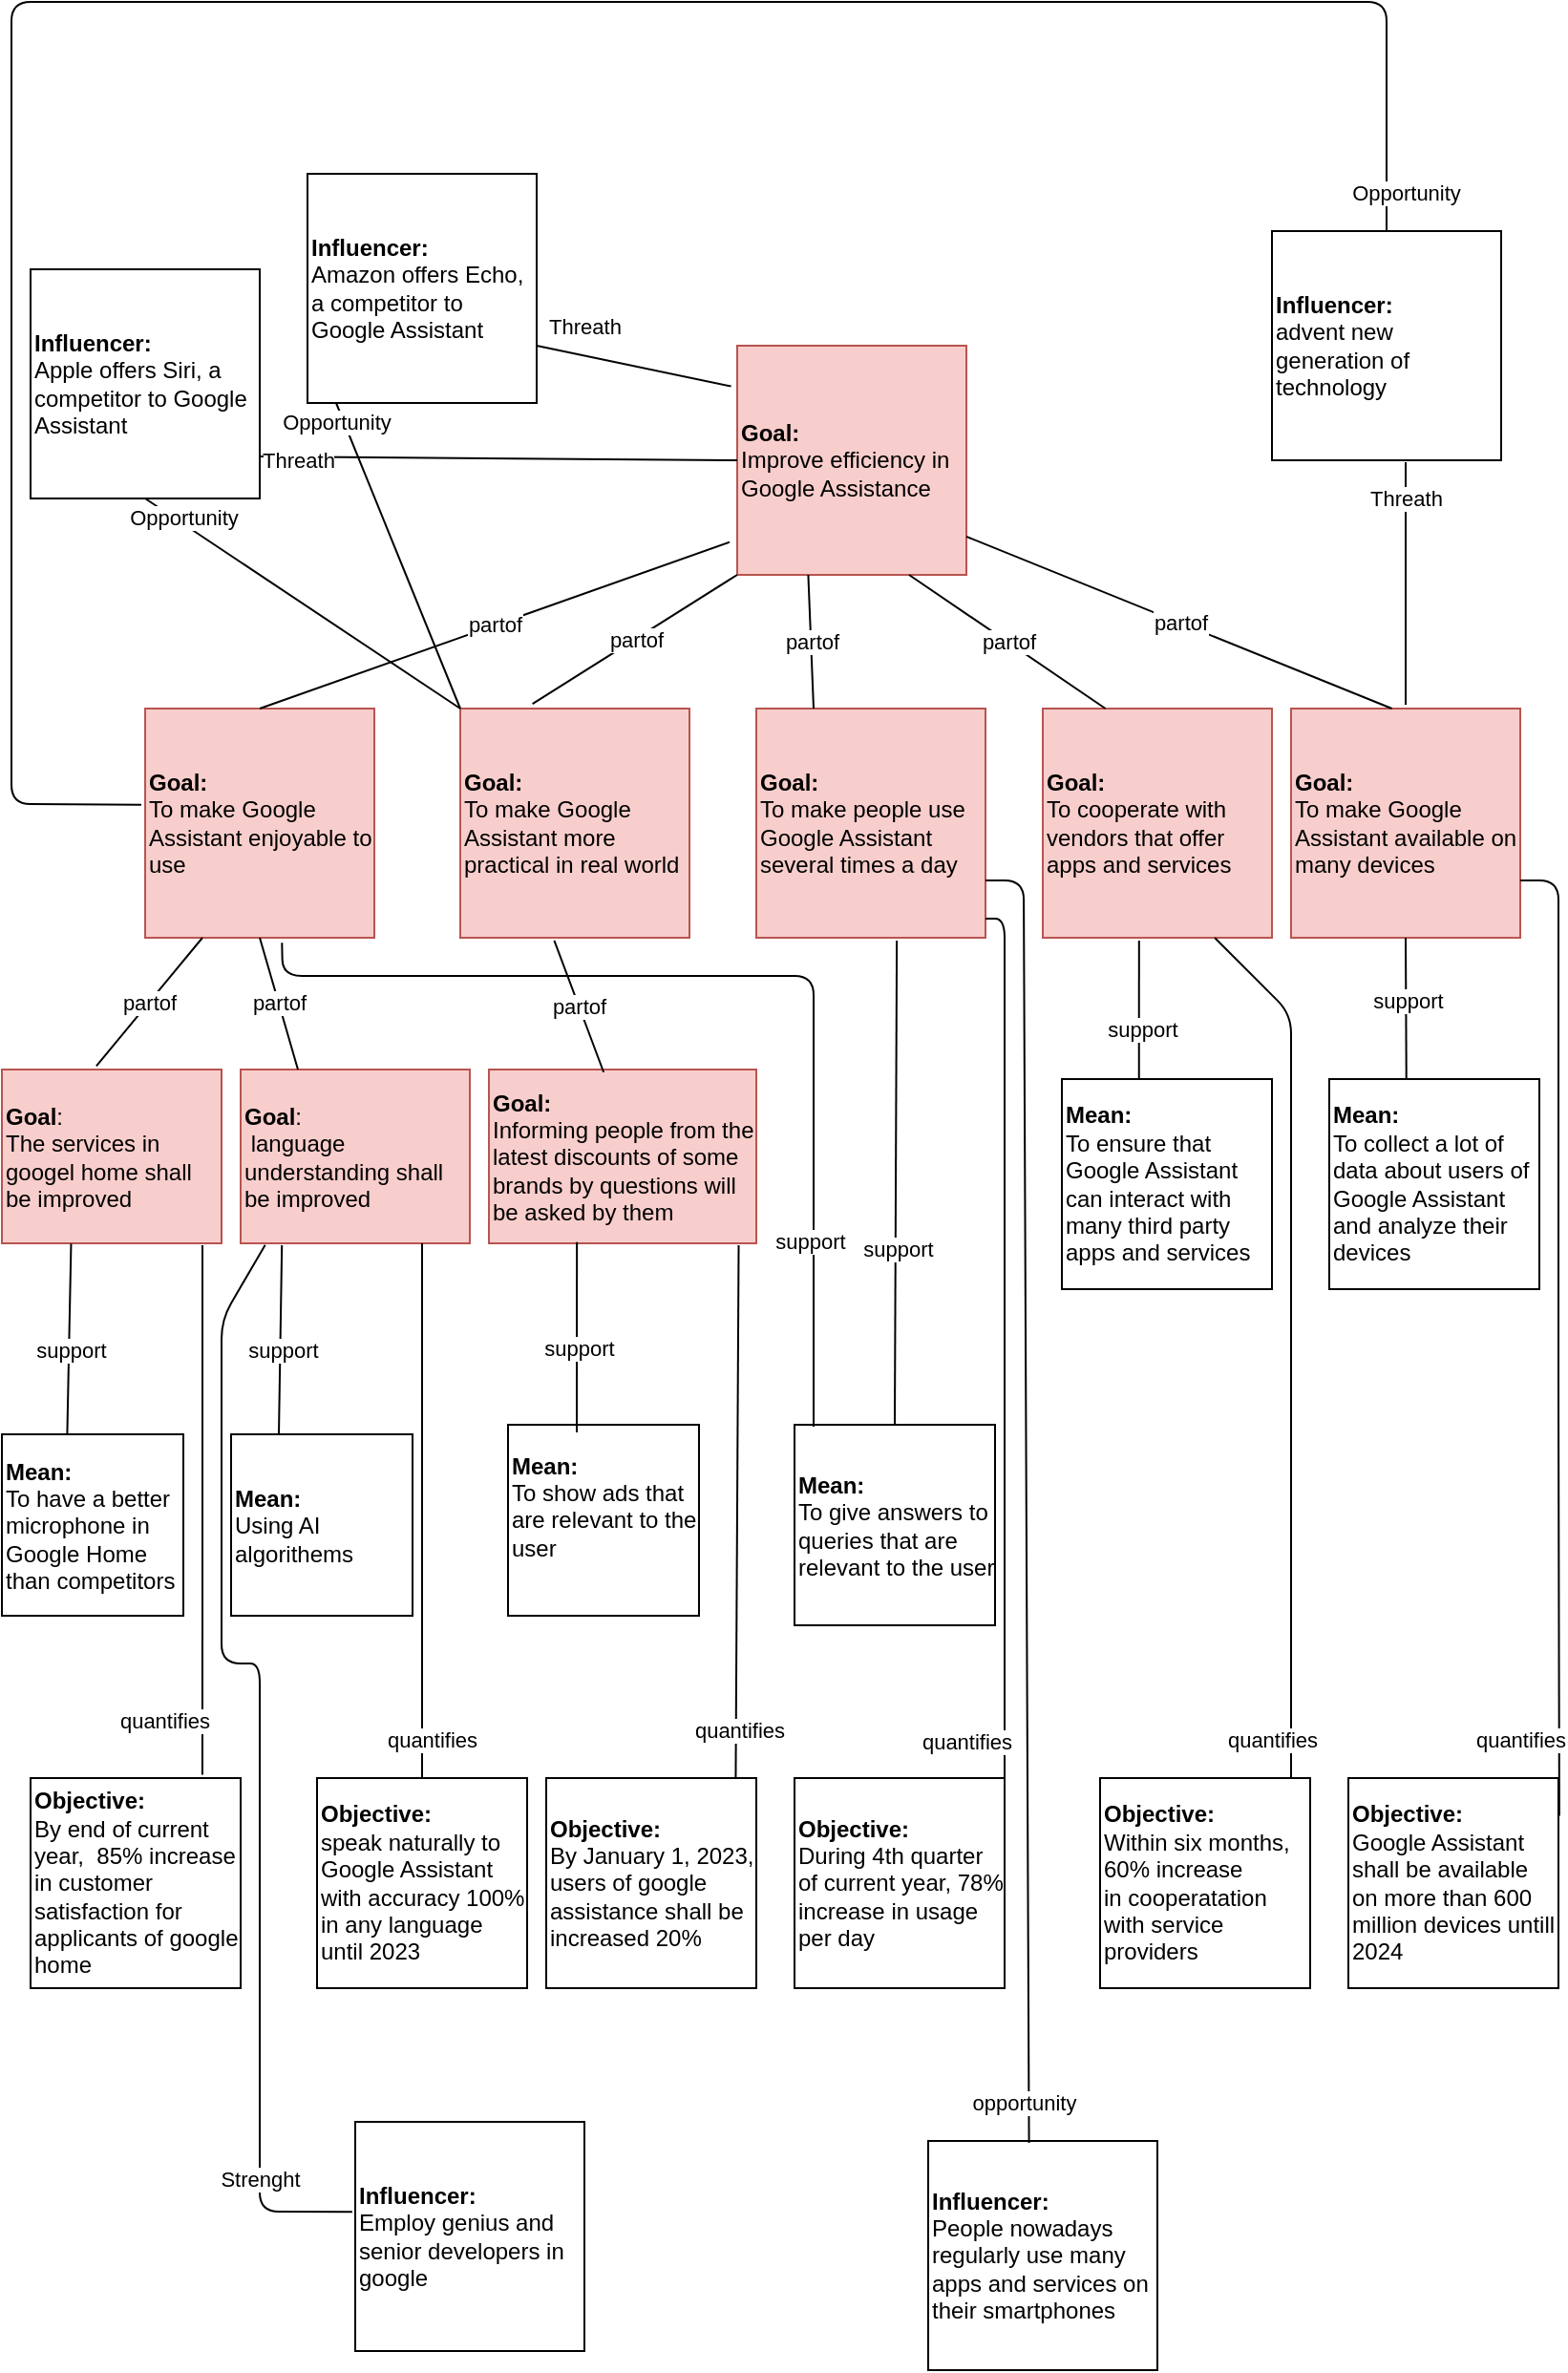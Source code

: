 <mxfile version="15.1.2" type="github">
  <diagram id="hF1DCo-za6BDpXijDqXe" name="Page-1">
    <mxGraphModel dx="1038" dy="1716" grid="1" gridSize="10" guides="1" tooltips="1" connect="1" arrows="1" fold="1" page="1" pageScale="1" pageWidth="827" pageHeight="1169" math="0" shadow="0">
      <root>
        <object label="" id="0">
          <mxCell />
        </object>
        <mxCell id="1" parent="0" />
        <mxCell id="UOg6kvVTi9lM9-NH_RH6-1" value="&lt;b&gt;Goal:&lt;/b&gt;&lt;br&gt;&lt;div&gt;Informing people from the latest discounts of some brands by questions will be asked by them&lt;br&gt;&lt;/div&gt;" style="rounded=0;whiteSpace=wrap;html=1;align=left;fillColor=#f8cecc;strokeColor=#b85450;" parent="1" vertex="1">
          <mxGeometry x="260" y="199" width="140" height="91" as="geometry" />
        </mxCell>
        <mxCell id="UOg6kvVTi9lM9-NH_RH6-2" value="&lt;b&gt;Mean:&lt;/b&gt;&lt;br&gt;&lt;div&gt;To show ads that are relevant to the user&lt;/div&gt;&lt;div&gt;&lt;br&gt;&lt;/div&gt;" style="whiteSpace=wrap;html=1;aspect=fixed;align=left;" parent="1" vertex="1">
          <mxGeometry x="270" y="385" width="100" height="100" as="geometry" />
        </mxCell>
        <mxCell id="UOg6kvVTi9lM9-NH_RH6-3" value="&lt;b&gt;Goal:&lt;/b&gt;&lt;br&gt;&lt;div&gt;To make people use Google Assistant several times a day&lt;br&gt;&lt;/div&gt;" style="whiteSpace=wrap;html=1;aspect=fixed;align=left;fillColor=#f8cecc;strokeColor=#b85450;" parent="1" vertex="1">
          <mxGeometry x="400" y="10" width="120" height="120" as="geometry" />
        </mxCell>
        <mxCell id="UOg6kvVTi9lM9-NH_RH6-4" value="&lt;b&gt;Goal:&lt;/b&gt;&lt;br&gt;To make Google Assistant available on many devices" style="whiteSpace=wrap;html=1;aspect=fixed;align=left;fillColor=#f8cecc;strokeColor=#b85450;" parent="1" vertex="1">
          <mxGeometry x="680" y="10" width="120" height="120" as="geometry" />
        </mxCell>
        <mxCell id="UOg6kvVTi9lM9-NH_RH6-5" value="&lt;b&gt;Goal:&lt;/b&gt;&lt;br&gt;&lt;div&gt;To make Google Assistant enjoyable to use&lt;br&gt;&lt;/div&gt;" style="whiteSpace=wrap;html=1;aspect=fixed;align=left;fillColor=#f8cecc;strokeColor=#b85450;" parent="1" vertex="1">
          <mxGeometry x="80" y="10" width="120" height="120" as="geometry" />
        </mxCell>
        <mxCell id="UOg6kvVTi9lM9-NH_RH6-6" value="&lt;b&gt;Goal:&lt;/b&gt;&lt;br&gt;&lt;div&gt;To make Google Assistant more practical in real world&lt;br&gt;&lt;/div&gt;" style="whiteSpace=wrap;html=1;aspect=fixed;align=left;fillColor=#f8cecc;strokeColor=#b85450;" parent="1" vertex="1">
          <mxGeometry x="245" y="10" width="120" height="120" as="geometry" />
        </mxCell>
        <mxCell id="UOg6kvVTi9lM9-NH_RH6-7" value="&lt;div&gt;&lt;b&gt;Goal&lt;/b&gt;:&lt;/div&gt;The services in googel home shall be improved" style="rounded=0;whiteSpace=wrap;html=1;align=left;fillColor=#f8cecc;strokeColor=#b85450;" parent="1" vertex="1">
          <mxGeometry x="5" y="199" width="115" height="91" as="geometry" />
        </mxCell>
        <mxCell id="UOg6kvVTi9lM9-NH_RH6-8" value="&lt;b&gt;Mean:&lt;/b&gt;&lt;br&gt;To have a better microphone in Google Home than competitors" style="whiteSpace=wrap;html=1;aspect=fixed;align=left;" parent="1" vertex="1">
          <mxGeometry x="5" y="390" width="95" height="95" as="geometry" />
        </mxCell>
        <mxCell id="UOg6kvVTi9lM9-NH_RH6-9" value="&lt;b&gt;Mean:&lt;br&gt;&lt;/b&gt;To ensure that Google Assistant can interact with many third party apps and services" style="whiteSpace=wrap;html=1;aspect=fixed;align=left;" parent="1" vertex="1">
          <mxGeometry x="560" y="204" width="110" height="110" as="geometry" />
        </mxCell>
        <mxCell id="UOg6kvVTi9lM9-NH_RH6-10" value="&lt;b&gt;Mean:&lt;/b&gt;&lt;br&gt;To give answers to queries that are relevant to the user" style="whiteSpace=wrap;html=1;aspect=fixed;align=left;" parent="1" vertex="1">
          <mxGeometry x="420" y="385" width="105" height="105" as="geometry" />
        </mxCell>
        <mxCell id="UOg6kvVTi9lM9-NH_RH6-11" value="&lt;b&gt;Mean:&lt;/b&gt;&lt;br&gt;To collect a lot of data about users of Google Assistant and analyze their devices" style="whiteSpace=wrap;html=1;aspect=fixed;align=left;" parent="1" vertex="1">
          <mxGeometry x="700" y="204" width="110" height="110" as="geometry" />
        </mxCell>
        <mxCell id="UOg6kvVTi9lM9-NH_RH6-12" value="&lt;b&gt;Goal:&lt;/b&gt;&lt;br&gt;To cooperate with vendors that offer apps and services" style="whiteSpace=wrap;html=1;aspect=fixed;align=left;fillColor=#f8cecc;strokeColor=#b85450;" parent="1" vertex="1">
          <mxGeometry x="550" y="10" width="120" height="120" as="geometry" />
        </mxCell>
        <mxCell id="UOg6kvVTi9lM9-NH_RH6-13" value="&lt;b&gt;Influencer:&lt;br&gt;&lt;/b&gt;&lt;span&gt;People nowadays regularly use many apps and services on their smartphones&lt;/span&gt;&lt;b&gt;&lt;br&gt;&lt;/b&gt;" style="whiteSpace=wrap;html=1;aspect=fixed;align=left;" parent="1" vertex="1">
          <mxGeometry x="490" y="760" width="120" height="120" as="geometry" />
        </mxCell>
        <mxCell id="UOg6kvVTi9lM9-NH_RH6-14" value="" style="endArrow=none;html=1;entryX=1;entryY=0.75;entryDx=0;entryDy=0;exitX=0.44;exitY=0.008;exitDx=0;exitDy=0;exitPerimeter=0;" parent="1" source="UOg6kvVTi9lM9-NH_RH6-13" target="UOg6kvVTi9lM9-NH_RH6-3" edge="1">
          <mxGeometry width="50" height="50" relative="1" as="geometry">
            <mxPoint x="540" y="380" as="sourcePoint" />
            <mxPoint x="680" y="100" as="targetPoint" />
            <Array as="points">
              <mxPoint x="540" y="100" />
              <mxPoint x="520" y="100" />
            </Array>
          </mxGeometry>
        </mxCell>
        <mxCell id="k02TBx-nNFQsuxZOjiUl-22" value="opportunity" style="edgeLabel;html=1;align=center;verticalAlign=middle;resizable=0;points=[];" vertex="1" connectable="0" parent="UOg6kvVTi9lM9-NH_RH6-14">
          <mxGeometry x="-0.871" y="-2" relative="1" as="geometry">
            <mxPoint x="-5" y="23" as="offset" />
          </mxGeometry>
        </mxCell>
        <mxCell id="UOg6kvVTi9lM9-NH_RH6-17" value="" style="endArrow=none;html=1;entryX=0.597;entryY=1.022;entryDx=0;entryDy=0;entryPerimeter=0;" parent="1" target="UOg6kvVTi9lM9-NH_RH6-5" edge="1">
          <mxGeometry width="50" height="50" relative="1" as="geometry">
            <mxPoint x="430" y="386" as="sourcePoint" />
            <mxPoint x="170" y="150" as="targetPoint" />
            <Array as="points">
              <mxPoint x="430" y="150" />
              <mxPoint x="410" y="150" />
              <mxPoint x="152" y="150" />
            </Array>
          </mxGeometry>
        </mxCell>
        <mxCell id="UOg6kvVTi9lM9-NH_RH6-18" value="support" style="edgeLabel;html=1;align=center;verticalAlign=middle;resizable=0;points=[];" parent="UOg6kvVTi9lM9-NH_RH6-17" vertex="1" connectable="0">
          <mxGeometry x="-0.633" y="-1" relative="1" as="geometry">
            <mxPoint x="-3" as="offset" />
          </mxGeometry>
        </mxCell>
        <mxCell id="UOg6kvVTi9lM9-NH_RH6-19" value="" style="endArrow=none;html=1;exitX=0.5;exitY=0;exitDx=0;exitDy=0;entryX=0.613;entryY=1.012;entryDx=0;entryDy=0;entryPerimeter=0;" parent="1" source="UOg6kvVTi9lM9-NH_RH6-10" target="UOg6kvVTi9lM9-NH_RH6-3" edge="1">
          <mxGeometry width="50" height="50" relative="1" as="geometry">
            <mxPoint x="590" y="200" as="sourcePoint" />
            <mxPoint x="640" y="150" as="targetPoint" />
          </mxGeometry>
        </mxCell>
        <mxCell id="UOg6kvVTi9lM9-NH_RH6-20" value="support" style="edgeLabel;html=1;align=center;verticalAlign=middle;resizable=0;points=[];" parent="UOg6kvVTi9lM9-NH_RH6-19" vertex="1" connectable="0">
          <mxGeometry x="-0.269" y="4" relative="1" as="geometry">
            <mxPoint x="5" as="offset" />
          </mxGeometry>
        </mxCell>
        <mxCell id="UOg6kvVTi9lM9-NH_RH6-21" value="" style="endArrow=none;html=1;entryX=0.42;entryY=1.012;entryDx=0;entryDy=0;exitX=0.367;exitY=0.005;exitDx=0;exitDy=0;exitPerimeter=0;entryPerimeter=0;" parent="1" source="UOg6kvVTi9lM9-NH_RH6-9" target="UOg6kvVTi9lM9-NH_RH6-12" edge="1">
          <mxGeometry width="50" height="50" relative="1" as="geometry">
            <mxPoint x="740" y="200" as="sourcePoint" />
            <mxPoint x="740" y="130" as="targetPoint" />
          </mxGeometry>
        </mxCell>
        <mxCell id="UOg6kvVTi9lM9-NH_RH6-22" value="support" style="edgeLabel;html=1;align=center;verticalAlign=middle;resizable=0;points=[];" parent="UOg6kvVTi9lM9-NH_RH6-21" vertex="1" connectable="0">
          <mxGeometry x="-0.269" y="4" relative="1" as="geometry">
            <mxPoint x="5" as="offset" />
          </mxGeometry>
        </mxCell>
        <mxCell id="UOg6kvVTi9lM9-NH_RH6-23" value="" style="endArrow=none;html=1;exitX=0.367;exitY=0.002;exitDx=0;exitDy=0;exitPerimeter=0;entryX=0.5;entryY=1;entryDx=0;entryDy=0;" parent="1" source="UOg6kvVTi9lM9-NH_RH6-11" target="UOg6kvVTi9lM9-NH_RH6-4" edge="1">
          <mxGeometry width="50" height="50" relative="1" as="geometry">
            <mxPoint x="739.5" y="200" as="sourcePoint" />
            <mxPoint x="740" y="150" as="targetPoint" />
          </mxGeometry>
        </mxCell>
        <mxCell id="UOg6kvVTi9lM9-NH_RH6-24" value="support" style="edgeLabel;html=1;align=center;verticalAlign=middle;resizable=0;points=[];" parent="UOg6kvVTi9lM9-NH_RH6-23" vertex="1" connectable="0">
          <mxGeometry x="-0.269" y="4" relative="1" as="geometry">
            <mxPoint x="5" y="-14" as="offset" />
          </mxGeometry>
        </mxCell>
        <mxCell id="UOg6kvVTi9lM9-NH_RH6-25" value="" style="endArrow=none;html=1;entryX=0.329;entryY=0.993;entryDx=0;entryDy=0;entryPerimeter=0;" parent="1" edge="1" target="UOg6kvVTi9lM9-NH_RH6-1">
          <mxGeometry width="50" height="50" relative="1" as="geometry">
            <mxPoint x="306" y="389" as="sourcePoint" />
            <mxPoint x="255" y="324" as="targetPoint" />
          </mxGeometry>
        </mxCell>
        <mxCell id="UOg6kvVTi9lM9-NH_RH6-26" value="support" style="edgeLabel;html=1;align=center;verticalAlign=middle;resizable=0;points=[];" parent="UOg6kvVTi9lM9-NH_RH6-25" vertex="1" connectable="0">
          <mxGeometry x="-0.269" y="4" relative="1" as="geometry">
            <mxPoint x="5" y="-8" as="offset" />
          </mxGeometry>
        </mxCell>
        <mxCell id="UOg6kvVTi9lM9-NH_RH6-27" value="partof" style="endArrow=none;html=1;entryX=0.41;entryY=1.012;entryDx=0;entryDy=0;entryPerimeter=0;exitX=0.429;exitY=0.015;exitDx=0;exitDy=0;exitPerimeter=0;" parent="1" source="UOg6kvVTi9lM9-NH_RH6-1" target="UOg6kvVTi9lM9-NH_RH6-6" edge="1">
          <mxGeometry width="50" height="50" relative="1" as="geometry">
            <mxPoint x="249" y="200" as="sourcePoint" />
            <mxPoint x="250" y="140" as="targetPoint" />
          </mxGeometry>
        </mxCell>
        <mxCell id="UOg6kvVTi9lM9-NH_RH6-28" value="partof" style="endArrow=none;html=1;exitX=0.43;exitY=-0.02;exitDx=0;exitDy=0;exitPerimeter=0;entryX=0.25;entryY=1;entryDx=0;entryDy=0;" parent="1" source="UOg6kvVTi9lM9-NH_RH6-7" target="UOg6kvVTi9lM9-NH_RH6-5" edge="1">
          <mxGeometry width="50" height="50" relative="1" as="geometry">
            <mxPoint x="130.5" y="200" as="sourcePoint" />
            <mxPoint x="130" y="140" as="targetPoint" />
          </mxGeometry>
        </mxCell>
        <mxCell id="UOg6kvVTi9lM9-NH_RH6-29" value="" style="endArrow=none;html=1;exitX=0.36;exitY=0.002;exitDx=0;exitDy=0;exitPerimeter=0;entryX=0.315;entryY=1.002;entryDx=0;entryDy=0;entryPerimeter=0;" parent="1" source="UOg6kvVTi9lM9-NH_RH6-8" target="UOg6kvVTi9lM9-NH_RH6-7" edge="1">
          <mxGeometry width="50" height="50" relative="1" as="geometry">
            <mxPoint x="120" y="400" as="sourcePoint" />
            <mxPoint x="39" y="300" as="targetPoint" />
          </mxGeometry>
        </mxCell>
        <mxCell id="UOg6kvVTi9lM9-NH_RH6-30" value="support" style="edgeLabel;html=1;align=center;verticalAlign=middle;resizable=0;points=[];" parent="UOg6kvVTi9lM9-NH_RH6-29" vertex="1" connectable="0">
          <mxGeometry x="-0.269" y="4" relative="1" as="geometry">
            <mxPoint x="5" y="-8" as="offset" />
          </mxGeometry>
        </mxCell>
        <mxCell id="k02TBx-nNFQsuxZOjiUl-2" value="&lt;b&gt;Objective:&lt;/b&gt;&lt;br&gt;Google Assistant shall be available on more than 600 million devices untill 2024" style="whiteSpace=wrap;html=1;aspect=fixed;align=left;" vertex="1" parent="1">
          <mxGeometry x="710" y="570" width="110" height="110" as="geometry" />
        </mxCell>
        <mxCell id="k02TBx-nNFQsuxZOjiUl-3" value="&lt;div&gt;&lt;b&gt;Goal&lt;/b&gt;:&lt;/div&gt;&amp;nbsp;language understanding shall be improved" style="rounded=0;whiteSpace=wrap;html=1;align=left;fillColor=#f8cecc;strokeColor=#b85450;" vertex="1" parent="1">
          <mxGeometry x="130" y="199" width="120" height="91" as="geometry" />
        </mxCell>
        <mxCell id="k02TBx-nNFQsuxZOjiUl-4" value="&lt;b&gt;Objective:&lt;/b&gt;&lt;br&gt;speak naturally to Google Assistant with accuracy 100% in any language until 2023" style="whiteSpace=wrap;html=1;aspect=fixed;align=left;" vertex="1" parent="1">
          <mxGeometry x="170" y="570" width="110" height="110" as="geometry" />
        </mxCell>
        <mxCell id="k02TBx-nNFQsuxZOjiUl-6" value="" style="endArrow=none;html=1;entryX=1;entryY=0.75;entryDx=0;entryDy=0;exitX=1.004;exitY=0.18;exitDx=0;exitDy=0;exitPerimeter=0;" edge="1" parent="1" source="k02TBx-nNFQsuxZOjiUl-2" target="UOg6kvVTi9lM9-NH_RH6-4">
          <mxGeometry width="50" height="50" relative="1" as="geometry">
            <mxPoint x="830" y="590" as="sourcePoint" />
            <mxPoint x="820" y="100" as="targetPoint" />
            <Array as="points">
              <mxPoint x="820" y="370" />
              <mxPoint x="820" y="100" />
            </Array>
          </mxGeometry>
        </mxCell>
        <mxCell id="k02TBx-nNFQsuxZOjiUl-7" value="quantifies" style="edgeLabel;html=1;align=center;verticalAlign=middle;resizable=0;points=[];" vertex="1" connectable="0" parent="k02TBx-nNFQsuxZOjiUl-6">
          <mxGeometry x="0.443" y="1" relative="1" as="geometry">
            <mxPoint x="-19" y="328" as="offset" />
          </mxGeometry>
        </mxCell>
        <mxCell id="k02TBx-nNFQsuxZOjiUl-8" value="quantifies" style="endArrow=none;html=1;exitX=0.5;exitY=0;exitDx=0;exitDy=0;" edge="1" parent="1" source="k02TBx-nNFQsuxZOjiUl-4">
          <mxGeometry x="-0.857" y="-5" width="50" height="50" relative="1" as="geometry">
            <mxPoint x="120" y="354" as="sourcePoint" />
            <mxPoint x="225" y="290" as="targetPoint" />
            <mxPoint as="offset" />
          </mxGeometry>
        </mxCell>
        <mxCell id="k02TBx-nNFQsuxZOjiUl-9" value="partof" style="endArrow=none;html=1;entryX=0.5;entryY=1;entryDx=0;entryDy=0;exitX=0.25;exitY=0;exitDx=0;exitDy=0;" edge="1" parent="1" source="k02TBx-nNFQsuxZOjiUl-3" target="UOg6kvVTi9lM9-NH_RH6-5">
          <mxGeometry width="50" height="50" relative="1" as="geometry">
            <mxPoint x="160" y="200" as="sourcePoint" />
            <mxPoint x="160" y="150" as="targetPoint" />
          </mxGeometry>
        </mxCell>
        <mxCell id="k02TBx-nNFQsuxZOjiUl-10" value="&lt;b&gt;Mean:&lt;/b&gt;&lt;br&gt;Using AI algorithems" style="whiteSpace=wrap;html=1;aspect=fixed;align=left;" vertex="1" parent="1">
          <mxGeometry x="125" y="390" width="95" height="95" as="geometry" />
        </mxCell>
        <mxCell id="k02TBx-nNFQsuxZOjiUl-11" value="" style="endArrow=none;html=1;entryX=0.18;entryY=1.011;entryDx=0;entryDy=0;entryPerimeter=0;" edge="1" parent="1" target="k02TBx-nNFQsuxZOjiUl-3">
          <mxGeometry width="50" height="50" relative="1" as="geometry">
            <mxPoint x="150" y="390" as="sourcePoint" />
            <mxPoint x="150" y="300" as="targetPoint" />
          </mxGeometry>
        </mxCell>
        <mxCell id="k02TBx-nNFQsuxZOjiUl-12" value="support" style="edgeLabel;html=1;align=center;verticalAlign=middle;resizable=0;points=[];" vertex="1" connectable="0" parent="k02TBx-nNFQsuxZOjiUl-11">
          <mxGeometry x="-0.269" y="4" relative="1" as="geometry">
            <mxPoint x="5" y="-8" as="offset" />
          </mxGeometry>
        </mxCell>
        <mxCell id="k02TBx-nNFQsuxZOjiUl-13" value="&lt;b&gt;Objective:&lt;/b&gt;&lt;br&gt;By end of current year,&amp;nbsp; 85% increase in customer satisfaction for applicants of google home" style="whiteSpace=wrap;html=1;aspect=fixed;align=left;" vertex="1" parent="1">
          <mxGeometry x="20" y="570" width="110" height="110" as="geometry" />
        </mxCell>
        <mxCell id="k02TBx-nNFQsuxZOjiUl-14" value="quantifies" style="endArrow=none;html=1;exitX=0.818;exitY=-0.016;exitDx=0;exitDy=0;exitPerimeter=0;" edge="1" parent="1" source="k02TBx-nNFQsuxZOjiUl-13">
          <mxGeometry x="-0.796" y="20" width="50" height="50" relative="1" as="geometry">
            <mxPoint x="100" y="600" as="sourcePoint" />
            <mxPoint x="110" y="291" as="targetPoint" />
            <mxPoint as="offset" />
          </mxGeometry>
        </mxCell>
        <mxCell id="k02TBx-nNFQsuxZOjiUl-15" value="&lt;b&gt;Objective:&lt;/b&gt;&lt;br&gt;&lt;div&gt;During 4th quarter of current year, 78% increase in usage per day&lt;br&gt;&lt;/div&gt;" style="whiteSpace=wrap;html=1;aspect=fixed;align=left;" vertex="1" parent="1">
          <mxGeometry x="420" y="570" width="110" height="110" as="geometry" />
        </mxCell>
        <mxCell id="k02TBx-nNFQsuxZOjiUl-16" style="edgeStyle=orthogonalEdgeStyle;rounded=0;orthogonalLoop=1;jettySize=auto;html=1;exitX=0.5;exitY=1;exitDx=0;exitDy=0;" edge="1" parent="1" source="UOg6kvVTi9lM9-NH_RH6-2" target="UOg6kvVTi9lM9-NH_RH6-2">
          <mxGeometry relative="1" as="geometry" />
        </mxCell>
        <mxCell id="k02TBx-nNFQsuxZOjiUl-20" value="" style="endArrow=none;html=1;exitX=1;exitY=0.091;exitDx=0;exitDy=0;exitPerimeter=0;" edge="1" parent="1" source="k02TBx-nNFQsuxZOjiUl-15">
          <mxGeometry width="50" height="50" relative="1" as="geometry">
            <mxPoint x="530" y="568" as="sourcePoint" />
            <mxPoint x="520" y="120" as="targetPoint" />
            <Array as="points">
              <mxPoint x="530" y="120" />
            </Array>
          </mxGeometry>
        </mxCell>
        <mxCell id="k02TBx-nNFQsuxZOjiUl-21" value="quantifies" style="edgeLabel;html=1;align=center;verticalAlign=middle;resizable=0;points=[];" vertex="1" connectable="0" parent="k02TBx-nNFQsuxZOjiUl-20">
          <mxGeometry x="-0.912" relative="1" as="geometry">
            <mxPoint x="-20" y="-9" as="offset" />
          </mxGeometry>
        </mxCell>
        <mxCell id="k02TBx-nNFQsuxZOjiUl-23" value="&lt;b&gt;Objective:&lt;/b&gt;&lt;br&gt;Within six months, 60% increase in&amp;nbsp;cooperatation with service providers" style="whiteSpace=wrap;html=1;aspect=fixed;align=left;" vertex="1" parent="1">
          <mxGeometry x="580" y="570" width="110" height="110" as="geometry" />
        </mxCell>
        <mxCell id="k02TBx-nNFQsuxZOjiUl-24" value="quantifies" style="endArrow=none;html=1;exitX=0.909;exitY=0;exitDx=0;exitDy=0;exitPerimeter=0;entryX=0.75;entryY=1;entryDx=0;entryDy=0;" edge="1" parent="1" source="k02TBx-nNFQsuxZOjiUl-23" target="UOg6kvVTi9lM9-NH_RH6-12">
          <mxGeometry x="-0.912" y="10" width="50" height="50" relative="1" as="geometry">
            <mxPoint x="670" y="440" as="sourcePoint" />
            <mxPoint x="650" y="160" as="targetPoint" />
            <Array as="points">
              <mxPoint x="680" y="510" />
              <mxPoint x="680" y="170" />
            </Array>
            <mxPoint as="offset" />
          </mxGeometry>
        </mxCell>
        <mxCell id="k02TBx-nNFQsuxZOjiUl-26" value="&lt;b&gt;Objective:&lt;/b&gt;&lt;br&gt;By January 1, 2023, users of google assistance shall be increased 20%" style="whiteSpace=wrap;html=1;aspect=fixed;align=left;" vertex="1" parent="1">
          <mxGeometry x="290" y="570" width="110" height="110" as="geometry" />
        </mxCell>
        <mxCell id="k02TBx-nNFQsuxZOjiUl-27" value="" style="endArrow=none;html=1;entryX=0.934;entryY=1.011;entryDx=0;entryDy=0;entryPerimeter=0;exitX=0.902;exitY=0.002;exitDx=0;exitDy=0;exitPerimeter=0;" edge="1" parent="1" source="k02TBx-nNFQsuxZOjiUl-26" target="UOg6kvVTi9lM9-NH_RH6-1">
          <mxGeometry width="50" height="50" relative="1" as="geometry">
            <mxPoint x="370" y="560" as="sourcePoint" />
            <mxPoint x="420" y="510" as="targetPoint" />
          </mxGeometry>
        </mxCell>
        <mxCell id="k02TBx-nNFQsuxZOjiUl-28" value="quantifies" style="edgeLabel;html=1;align=center;verticalAlign=middle;resizable=0;points=[];" vertex="1" connectable="0" parent="k02TBx-nNFQsuxZOjiUl-27">
          <mxGeometry x="-0.816" y="-1" relative="1" as="geometry">
            <mxPoint as="offset" />
          </mxGeometry>
        </mxCell>
        <mxCell id="k02TBx-nNFQsuxZOjiUl-29" value="&lt;b&gt;Goal:&lt;/b&gt;&lt;br&gt;&lt;div&gt;Improve efficiency in Google Assistance&lt;br&gt;&lt;/div&gt;" style="whiteSpace=wrap;html=1;aspect=fixed;align=left;fillColor=#f8cecc;strokeColor=#b85450;" vertex="1" parent="1">
          <mxGeometry x="390" y="-180" width="120" height="120" as="geometry" />
        </mxCell>
        <mxCell id="k02TBx-nNFQsuxZOjiUl-30" value="partof" style="endArrow=none;html=1;entryX=-0.033;entryY=0.857;entryDx=0;entryDy=0;exitX=0.5;exitY=0;exitDx=0;exitDy=0;entryPerimeter=0;" edge="1" parent="1" source="UOg6kvVTi9lM9-NH_RH6-5" target="k02TBx-nNFQsuxZOjiUl-29">
          <mxGeometry width="50" height="50" relative="1" as="geometry">
            <mxPoint x="162" y="-13" as="sourcePoint" />
            <mxPoint x="218" y="-80" as="targetPoint" />
          </mxGeometry>
        </mxCell>
        <mxCell id="k02TBx-nNFQsuxZOjiUl-31" value="partof" style="endArrow=none;html=1;entryX=0;entryY=1;entryDx=0;entryDy=0;exitX=0.315;exitY=-0.02;exitDx=0;exitDy=0;exitPerimeter=0;" edge="1" parent="1" source="UOg6kvVTi9lM9-NH_RH6-6" target="k02TBx-nNFQsuxZOjiUl-29">
          <mxGeometry width="50" height="50" relative="1" as="geometry">
            <mxPoint x="150" y="20" as="sourcePoint" />
            <mxPoint x="396.04" y="-67.16" as="targetPoint" />
          </mxGeometry>
        </mxCell>
        <mxCell id="k02TBx-nNFQsuxZOjiUl-32" value="partof" style="endArrow=none;html=1;entryX=0;entryY=1;entryDx=0;entryDy=0;exitX=0.25;exitY=0;exitDx=0;exitDy=0;" edge="1" parent="1" source="UOg6kvVTi9lM9-NH_RH6-3">
          <mxGeometry width="50" height="50" relative="1" as="geometry">
            <mxPoint x="320.0" y="7.6" as="sourcePoint" />
            <mxPoint x="427.2" y="-60" as="targetPoint" />
          </mxGeometry>
        </mxCell>
        <mxCell id="k02TBx-nNFQsuxZOjiUl-33" value="partof" style="endArrow=none;html=1;entryX=0.75;entryY=1;entryDx=0;entryDy=0;exitX=0.25;exitY=0;exitDx=0;exitDy=0;" edge="1" parent="1" target="k02TBx-nNFQsuxZOjiUl-29">
          <mxGeometry width="50" height="50" relative="1" as="geometry">
            <mxPoint x="582.8" y="10" as="sourcePoint" />
            <mxPoint x="580" y="-60" as="targetPoint" />
          </mxGeometry>
        </mxCell>
        <mxCell id="k02TBx-nNFQsuxZOjiUl-34" value="partof" style="endArrow=none;html=1;entryX=1;entryY=0.833;entryDx=0;entryDy=0;exitX=0.25;exitY=0;exitDx=0;exitDy=0;entryPerimeter=0;" edge="1" parent="1" target="k02TBx-nNFQsuxZOjiUl-29">
          <mxGeometry width="50" height="50" relative="1" as="geometry">
            <mxPoint x="732.8" y="10" as="sourcePoint" />
            <mxPoint x="630" y="-60" as="targetPoint" />
          </mxGeometry>
        </mxCell>
        <mxCell id="k02TBx-nNFQsuxZOjiUl-35" value="&lt;b&gt;Influencer:&lt;br&gt;&lt;/b&gt;Apple offers Siri, a competitor to Google Assistant" style="whiteSpace=wrap;html=1;aspect=fixed;align=left;" vertex="1" parent="1">
          <mxGeometry x="20" y="-220" width="120" height="120" as="geometry" />
        </mxCell>
        <mxCell id="k02TBx-nNFQsuxZOjiUl-36" value="&lt;b&gt;Influencer:&lt;br&gt;&lt;/b&gt;Amazon offers Echo, a competitor to Google Assistant" style="whiteSpace=wrap;html=1;aspect=fixed;align=left;" vertex="1" parent="1">
          <mxGeometry x="165" y="-270" width="120" height="120" as="geometry" />
        </mxCell>
        <mxCell id="k02TBx-nNFQsuxZOjiUl-38" value="Threath" style="endArrow=none;html=1;entryX=-0.027;entryY=0.177;entryDx=0;entryDy=0;entryPerimeter=0;exitX=1;exitY=0.75;exitDx=0;exitDy=0;" edge="1" parent="1" source="k02TBx-nNFQsuxZOjiUl-36" target="k02TBx-nNFQsuxZOjiUl-29">
          <mxGeometry x="-0.569" y="15" width="50" height="50" relative="1" as="geometry">
            <mxPoint x="290" y="-180" as="sourcePoint" />
            <mxPoint x="380" y="-160" as="targetPoint" />
            <mxPoint as="offset" />
          </mxGeometry>
        </mxCell>
        <mxCell id="k02TBx-nNFQsuxZOjiUl-39" value="" style="endArrow=none;html=1;entryX=0;entryY=0.5;entryDx=0;entryDy=0;exitX=0.997;exitY=0.817;exitDx=0;exitDy=0;exitPerimeter=0;" edge="1" parent="1" source="k02TBx-nNFQsuxZOjiUl-35" target="k02TBx-nNFQsuxZOjiUl-29">
          <mxGeometry width="50" height="50" relative="1" as="geometry">
            <mxPoint x="170" y="-90" as="sourcePoint" />
            <mxPoint x="220" y="-140" as="targetPoint" />
          </mxGeometry>
        </mxCell>
        <mxCell id="k02TBx-nNFQsuxZOjiUl-40" value="Threath" style="edgeLabel;html=1;align=center;verticalAlign=middle;resizable=0;points=[];" vertex="1" connectable="0" parent="k02TBx-nNFQsuxZOjiUl-39">
          <mxGeometry x="-0.336" y="-2" relative="1" as="geometry">
            <mxPoint x="-63" y="-1" as="offset" />
          </mxGeometry>
        </mxCell>
        <mxCell id="k02TBx-nNFQsuxZOjiUl-41" value="Opportunity" style="endArrow=none;html=1;entryX=0.125;entryY=1;entryDx=0;entryDy=0;entryPerimeter=0;exitX=0;exitY=0;exitDx=0;exitDy=0;" edge="1" parent="1" source="UOg6kvVTi9lM9-NH_RH6-6" target="k02TBx-nNFQsuxZOjiUl-36">
          <mxGeometry x="0.893" y="4" width="50" height="50" relative="1" as="geometry">
            <mxPoint x="170" y="-40" as="sourcePoint" />
            <mxPoint x="220" y="-90" as="targetPoint" />
            <mxPoint as="offset" />
          </mxGeometry>
        </mxCell>
        <mxCell id="k02TBx-nNFQsuxZOjiUl-42" value="" style="endArrow=none;html=1;entryX=0.5;entryY=1;entryDx=0;entryDy=0;exitX=0;exitY=0;exitDx=0;exitDy=0;" edge="1" parent="1" source="UOg6kvVTi9lM9-NH_RH6-6" target="k02TBx-nNFQsuxZOjiUl-35">
          <mxGeometry width="50" height="50" relative="1" as="geometry">
            <mxPoint x="60" y="-30" as="sourcePoint" />
            <mxPoint x="90" y="-90" as="targetPoint" />
          </mxGeometry>
        </mxCell>
        <mxCell id="k02TBx-nNFQsuxZOjiUl-43" value="Opportunity" style="edgeLabel;html=1;align=center;verticalAlign=middle;resizable=0;points=[];" vertex="1" connectable="0" parent="k02TBx-nNFQsuxZOjiUl-42">
          <mxGeometry x="0.225" y="2" relative="1" as="geometry">
            <mxPoint x="-43" y="-35" as="offset" />
          </mxGeometry>
        </mxCell>
        <mxCell id="k02TBx-nNFQsuxZOjiUl-44" value="&lt;b&gt;Influencer:&lt;br&gt;&lt;/b&gt;advent new generation of technology" style="whiteSpace=wrap;html=1;aspect=fixed;align=left;" vertex="1" parent="1">
          <mxGeometry x="670" y="-240" width="120" height="120" as="geometry" />
        </mxCell>
        <mxCell id="k02TBx-nNFQsuxZOjiUl-45" value="Threath" style="endArrow=none;html=1;" edge="1" parent="1">
          <mxGeometry x="0.701" width="50" height="50" relative="1" as="geometry">
            <mxPoint x="740" y="8" as="sourcePoint" />
            <mxPoint x="740" y="-119" as="targetPoint" />
            <mxPoint as="offset" />
          </mxGeometry>
        </mxCell>
        <mxCell id="k02TBx-nNFQsuxZOjiUl-47" value="Opportunity" style="endArrow=none;html=1;entryX=0.5;entryY=0;entryDx=0;entryDy=0;exitX=-0.017;exitY=0.42;exitDx=0;exitDy=0;exitPerimeter=0;" edge="1" parent="1" source="UOg6kvVTi9lM9-NH_RH6-5" target="k02TBx-nNFQsuxZOjiUl-44">
          <mxGeometry x="0.97" y="10" width="50" height="50" relative="1" as="geometry">
            <mxPoint x="120" y="199" as="sourcePoint" />
            <mxPoint x="730" y="-350" as="targetPoint" />
            <Array as="points">
              <mxPoint x="10" y="60" />
              <mxPoint x="10" y="-360" />
              <mxPoint x="730" y="-360" />
            </Array>
            <mxPoint as="offset" />
          </mxGeometry>
        </mxCell>
        <mxCell id="k02TBx-nNFQsuxZOjiUl-48" value="&lt;b&gt;Influencer:&lt;br&gt;&lt;/b&gt;&lt;span&gt;Employ genius and senior developers in google&lt;/span&gt;&lt;b&gt;&lt;br&gt;&lt;/b&gt;" style="whiteSpace=wrap;html=1;aspect=fixed;align=left;" vertex="1" parent="1">
          <mxGeometry x="190" y="750" width="120" height="120" as="geometry" />
        </mxCell>
        <mxCell id="k02TBx-nNFQsuxZOjiUl-49" value="Strenght" style="endArrow=none;html=1;entryX=-0.013;entryY=0.393;entryDx=0;entryDy=0;entryPerimeter=0;exitX=0.107;exitY=1.009;exitDx=0;exitDy=0;exitPerimeter=0;" edge="1" parent="1" source="k02TBx-nNFQsuxZOjiUl-3" target="k02TBx-nNFQsuxZOjiUl-48">
          <mxGeometry x="0.775" width="50" height="50" relative="1" as="geometry">
            <mxPoint x="120" y="310" as="sourcePoint" />
            <mxPoint x="180" y="800" as="targetPoint" />
            <Array as="points">
              <mxPoint x="120" y="330" />
              <mxPoint x="120" y="510" />
              <mxPoint x="140" y="510" />
              <mxPoint x="140" y="797" />
            </Array>
            <mxPoint as="offset" />
          </mxGeometry>
        </mxCell>
      </root>
    </mxGraphModel>
  </diagram>
</mxfile>
